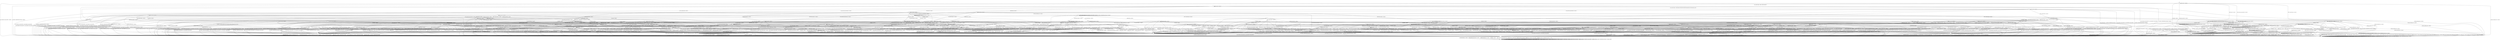 digraph h11 {
s0 [label="s0"];
s1 [label="s1"];
s2 [label="s2"];
s3 [label="s3"];
s4 [label="s4"];
s5 [label="s5"];
s6 [label="s6"];
s7 [label="s7"];
s8 [label="s8"];
s9 [label="s9"];
s10 [label="s10"];
s11 [label="s11"];
s12 [label="s12"];
s13 [label="s13"];
s14 [label="s14"];
s15 [label="s15"];
s16 [label="s16"];
s17 [label="s17"];
s18 [label="s18"];
s19 [label="s19"];
s20 [label="s20"];
s21 [label="s21"];
s22 [label="s22"];
s23 [label="s23"];
s24 [label="s24"];
s25 [label="s25"];
s26 [label="s26"];
s27 [label="s27"];
s28 [label="s28"];
s29 [label="s29"];
s30 [label="s30"];
s31 [label="s31"];
s32 [label="s32"];
s33 [label="s33"];
s34 [label="s34"];
s35 [label="s35"];
s36 [label="s36"];
s37 [label="s37"];
s38 [label="s38"];
s39 [label="s39"];
s40 [label="s40"];
s41 [label="s41"];
s42 [label="s42"];
s43 [label="s43"];
s44 [label="s44"];
s45 [label="s45"];
s46 [label="s46"];
s47 [label="s47"];
s48 [label="s48"];
s49 [label="s49"];
s50 [label="s50"];
s51 [label="s51"];
s52 [label="s52"];
s53 [label="s53"];
s54 [label="s54"];
s55 [label="s55"];
s56 [label="s56"];
s57 [label="s57"];
s58 [label="s58"];
s59 [label="s59"];
s60 [label="s60"];
s61 [label="s61"];
s62 [label="s62"];
s63 [label="s63"];
s64 [label="s64"];
s65 [label="s65"];
s66 [label="s66"];
s67 [label="s67"];
s68 [label="s68"];
s69 [label="s69"];
s70 [label="s70"];
s71 [label="s71"];
s72 [label="s72"];
s73 [label="s73"];
s74 [label="s74"];
s75 [label="s75"];
s76 [label="s76"];
s77 [label="s77"];
s78 [label="s78"];
s79 [label="s79"];
s80 [label="s80"];
s81 [label="s81"];
s82 [label="s82"];
s83 [label="s83"];
s84 [label="s84"];
s85 [label="s85"];
s86 [label="s86"];
s87 [label="s87"];
s88 [label="s88"];
s89 [label="s89"];
s90 [label="s90"];
s91 [label="s91"];
s0 -> s1 [label="RSA_CLIENT_HELLO / HELLO_VERIFY_REQUEST"];
s0 -> s2 [label="RSA_CLIENT_KEY_EXCHANGE / TIMEOUT"];
s0 -> s13 [label="CHANGE_CIPHER_SPEC / TIMEOUT"];
s0 -> s14 [label="FINISHED / TIMEOUT"];
s0 -> s0 [label="APPLICATION / TIMEOUT"];
s0 -> s6 [label="CERTIFICATE / TIMEOUT"];
s0 -> s61 [label="EMPTY_CERTIFICATE / TIMEOUT"];
s0 -> s14 [label="CERTIFICATE_VERIFY / TIMEOUT"];
s0 -> s7 [label="Alert(WARNING,CLOSE_NOTIFY) / TIMEOUT"];
s0 -> s7 [label="Alert(FATAL,UNEXPECTED_MESSAGE) / TIMEOUT"];
s1 -> s3 [label="RSA_CLIENT_HELLO / SERVER_HELLO,CERTIFICATE,CERTIFICATE_REQUEST,SERVER_HELLO_DONE"];
s1 -> s4 [label="RSA_CLIENT_KEY_EXCHANGE / TIMEOUT"];
s1 -> s13 [label="CHANGE_CIPHER_SPEC / TIMEOUT"];
s1 -> s15 [label="FINISHED / TIMEOUT"];
s1 -> s1 [label="APPLICATION / TIMEOUT"];
s1 -> s8 [label="CERTIFICATE / TIMEOUT"];
s1 -> s29 [label="EMPTY_CERTIFICATE / TIMEOUT"];
s1 -> s15 [label="CERTIFICATE_VERIFY / TIMEOUT"];
s1 -> s7 [label="Alert(WARNING,CLOSE_NOTIFY) / Alert(WARNING,CLOSE_NOTIFY)"];
s1 -> s7 [label="Alert(FATAL,UNEXPECTED_MESSAGE) / TIMEOUT"];
s2 -> s2 [label="RSA_CLIENT_HELLO / TIMEOUT"];
s2 -> s14 [label="RSA_CLIENT_KEY_EXCHANGE / TIMEOUT"];
s2 -> s9 [label="CHANGE_CIPHER_SPEC / TIMEOUT"];
s2 -> s16 [label="FINISHED / TIMEOUT"];
s2 -> s2 [label="APPLICATION / TIMEOUT"];
s2 -> s17 [label="CERTIFICATE / TIMEOUT"];
s2 -> s17 [label="EMPTY_CERTIFICATE / TIMEOUT"];
s2 -> s16 [label="CERTIFICATE_VERIFY / TIMEOUT"];
s2 -> s7 [label="Alert(WARNING,CLOSE_NOTIFY) / TIMEOUT"];
s2 -> s7 [label="Alert(FATAL,UNEXPECTED_MESSAGE) / TIMEOUT"];
s3 -> s7 [label="RSA_CLIENT_HELLO / Alert(FATAL,UNEXPECTED_MESSAGE)"];
s3 -> s18 [label="RSA_CLIENT_KEY_EXCHANGE / TIMEOUT"];
s3 -> s13 [label="CHANGE_CIPHER_SPEC / TIMEOUT"];
s3 -> s15 [label="FINISHED / TIMEOUT"];
s3 -> s3 [label="APPLICATION / TIMEOUT"];
s3 -> s30 [label="CERTIFICATE / TIMEOUT"];
s3 -> s10 [label="EMPTY_CERTIFICATE / TIMEOUT"];
s3 -> s15 [label="CERTIFICATE_VERIFY / TIMEOUT"];
s3 -> s7 [label="Alert(WARNING,CLOSE_NOTIFY) / Alert(WARNING,CLOSE_NOTIFY)"];
s3 -> s7 [label="Alert(FATAL,UNEXPECTED_MESSAGE) / TIMEOUT"];
s4 -> s48 [label="RSA_CLIENT_HELLO / TIMEOUT"];
s4 -> s15 [label="RSA_CLIENT_KEY_EXCHANGE / TIMEOUT"];
s4 -> s5 [label="CHANGE_CIPHER_SPEC / TIMEOUT"];
s4 -> s19 [label="FINISHED / TIMEOUT"];
s4 -> s4 [label="APPLICATION / TIMEOUT"];
s4 -> s31 [label="CERTIFICATE / TIMEOUT"];
s4 -> s31 [label="EMPTY_CERTIFICATE / TIMEOUT"];
s4 -> s64 [label="CERTIFICATE_VERIFY / TIMEOUT"];
s4 -> s7 [label="Alert(WARNING,CLOSE_NOTIFY) / Alert(WARNING,CLOSE_NOTIFY)"];
s4 -> s7 [label="Alert(FATAL,UNEXPECTED_MESSAGE) / TIMEOUT"];
s5 -> s7 [label="RSA_CLIENT_HELLO / Alert(FATAL,UNEXPECTED_MESSAGE)"];
s5 -> s7 [label="RSA_CLIENT_KEY_EXCHANGE / Alert(FATAL,UNEXPECTED_MESSAGE)"];
s5 -> s13 [label="CHANGE_CIPHER_SPEC / TIMEOUT"];
s5 -> s7 [label="FINISHED / Alert(FATAL,UNEXPECTED_MESSAGE)"];
s5 -> s5 [label="APPLICATION / TIMEOUT"];
s5 -> s7 [label="CERTIFICATE / Alert(FATAL,UNEXPECTED_MESSAGE)"];
s5 -> s7 [label="EMPTY_CERTIFICATE / Alert(FATAL,UNEXPECTED_MESSAGE)"];
s5 -> s7 [label="CERTIFICATE_VERIFY / Alert(FATAL,UNEXPECTED_MESSAGE)"];
s5 -> s5 [label="Alert(WARNING,CLOSE_NOTIFY) / TIMEOUT"];
s5 -> s5 [label="Alert(FATAL,UNEXPECTED_MESSAGE) / TIMEOUT"];
s6 -> s6 [label="RSA_CLIENT_HELLO / TIMEOUT"];
s6 -> s6 [label="RSA_CLIENT_KEY_EXCHANGE / TIMEOUT"];
s6 -> s13 [label="CHANGE_CIPHER_SPEC / TIMEOUT"];
s6 -> s20 [label="FINISHED / TIMEOUT"];
s6 -> s6 [label="APPLICATION / TIMEOUT"];
s6 -> s14 [label="CERTIFICATE / TIMEOUT"];
s6 -> s14 [label="EMPTY_CERTIFICATE / TIMEOUT"];
s6 -> s62 [label="CERTIFICATE_VERIFY / TIMEOUT"];
s6 -> s7 [label="Alert(WARNING,CLOSE_NOTIFY) / TIMEOUT"];
s6 -> s7 [label="Alert(FATAL,UNEXPECTED_MESSAGE) / TIMEOUT"];
s7 -> s11 [label="RSA_CLIENT_HELLO / TIMEOUT"];
s7 -> s11 [label="RSA_CLIENT_KEY_EXCHANGE / TIMEOUT"];
s7 -> s11 [label="CHANGE_CIPHER_SPEC / TIMEOUT"];
s7 -> s11 [label="FINISHED / TIMEOUT"];
s7 -> s11 [label="APPLICATION / TIMEOUT"];
s7 -> s11 [label="CERTIFICATE / TIMEOUT"];
s7 -> s11 [label="EMPTY_CERTIFICATE / TIMEOUT"];
s7 -> s11 [label="CERTIFICATE_VERIFY / TIMEOUT"];
s7 -> s11 [label="Alert(WARNING,CLOSE_NOTIFY) / TIMEOUT"];
s7 -> s11 [label="Alert(FATAL,UNEXPECTED_MESSAGE) / TIMEOUT"];
s8 -> s8 [label="RSA_CLIENT_HELLO / TIMEOUT"];
s8 -> s30 [label="RSA_CLIENT_KEY_EXCHANGE / TIMEOUT"];
s8 -> s13 [label="CHANGE_CIPHER_SPEC / TIMEOUT"];
s8 -> s21 [label="FINISHED / TIMEOUT"];
s8 -> s8 [label="APPLICATION / TIMEOUT"];
s8 -> s15 [label="CERTIFICATE / TIMEOUT"];
s8 -> s15 [label="EMPTY_CERTIFICATE / TIMEOUT"];
s8 -> s32 [label="CERTIFICATE_VERIFY / TIMEOUT"];
s8 -> s7 [label="Alert(WARNING,CLOSE_NOTIFY) / Alert(WARNING,CLOSE_NOTIFY)"];
s8 -> s7 [label="Alert(FATAL,UNEXPECTED_MESSAGE) / TIMEOUT"];
s9 -> s7 [label="RSA_CLIENT_HELLO / TIMEOUT"];
s9 -> s7 [label="RSA_CLIENT_KEY_EXCHANGE / TIMEOUT"];
s9 -> s13 [label="CHANGE_CIPHER_SPEC / TIMEOUT"];
s9 -> s7 [label="FINISHED / TIMEOUT"];
s9 -> s9 [label="APPLICATION / TIMEOUT"];
s9 -> s7 [label="CERTIFICATE / TIMEOUT"];
s9 -> s7 [label="EMPTY_CERTIFICATE / TIMEOUT"];
s9 -> s7 [label="CERTIFICATE_VERIFY / TIMEOUT"];
s9 -> s9 [label="Alert(WARNING,CLOSE_NOTIFY) / TIMEOUT"];
s9 -> s9 [label="Alert(FATAL,UNEXPECTED_MESSAGE) / TIMEOUT"];
s10 -> s49 [label="RSA_CLIENT_HELLO / TIMEOUT"];
s10 -> s22 [label="RSA_CLIENT_KEY_EXCHANGE / TIMEOUT"];
s10 -> s12 [label="CHANGE_CIPHER_SPEC / TIMEOUT"];
s10 -> s23 [label="FINISHED / TIMEOUT"];
s10 -> s10 [label="APPLICATION / TIMEOUT"];
s10 -> s15 [label="CERTIFICATE / TIMEOUT"];
s10 -> s15 [label="EMPTY_CERTIFICATE / TIMEOUT"];
s10 -> s33 [label="CERTIFICATE_VERIFY / TIMEOUT"];
s10 -> s7 [label="Alert(WARNING,CLOSE_NOTIFY) / Alert(WARNING,CLOSE_NOTIFY)"];
s10 -> s7 [label="Alert(FATAL,UNEXPECTED_MESSAGE) / TIMEOUT"];
s11 -> s11 [label="RSA_CLIENT_HELLO / SOCKET_CLOSED"];
s11 -> s11 [label="RSA_CLIENT_KEY_EXCHANGE / SOCKET_CLOSED"];
s11 -> s11 [label="CHANGE_CIPHER_SPEC / SOCKET_CLOSED"];
s11 -> s11 [label="FINISHED / SOCKET_CLOSED"];
s11 -> s11 [label="APPLICATION / SOCKET_CLOSED"];
s11 -> s11 [label="CERTIFICATE / SOCKET_CLOSED"];
s11 -> s11 [label="EMPTY_CERTIFICATE / SOCKET_CLOSED"];
s11 -> s11 [label="CERTIFICATE_VERIFY / SOCKET_CLOSED"];
s11 -> s11 [label="Alert(WARNING,CLOSE_NOTIFY) / SOCKET_CLOSED"];
s11 -> s11 [label="Alert(FATAL,UNEXPECTED_MESSAGE) / SOCKET_CLOSED"];
s12 -> s7 [label="RSA_CLIENT_HELLO / Alert(FATAL,BAD_CERTIFICATE)"];
s12 -> s7 [label="RSA_CLIENT_KEY_EXCHANGE / Alert(FATAL,BAD_CERTIFICATE)"];
s12 -> s13 [label="CHANGE_CIPHER_SPEC / TIMEOUT"];
s12 -> s7 [label="FINISHED / Alert(FATAL,BAD_CERTIFICATE)"];
s12 -> s12 [label="APPLICATION / TIMEOUT"];
s12 -> s7 [label="CERTIFICATE / Alert(FATAL,BAD_CERTIFICATE)"];
s12 -> s7 [label="EMPTY_CERTIFICATE / Alert(FATAL,BAD_CERTIFICATE)"];
s12 -> s7 [label="CERTIFICATE_VERIFY / Alert(FATAL,BAD_CERTIFICATE)"];
s12 -> s12 [label="Alert(WARNING,CLOSE_NOTIFY) / TIMEOUT"];
s12 -> s12 [label="Alert(FATAL,UNEXPECTED_MESSAGE) / TIMEOUT"];
s13 -> s13 [label="RSA_CLIENT_HELLO / TIMEOUT"];
s13 -> s13 [label="RSA_CLIENT_KEY_EXCHANGE / TIMEOUT"];
s13 -> s13 [label="CHANGE_CIPHER_SPEC / TIMEOUT"];
s13 -> s13 [label="FINISHED / TIMEOUT"];
s13 -> s13 [label="APPLICATION / TIMEOUT"];
s13 -> s13 [label="CERTIFICATE / TIMEOUT"];
s13 -> s13 [label="EMPTY_CERTIFICATE / TIMEOUT"];
s13 -> s13 [label="CERTIFICATE_VERIFY / TIMEOUT"];
s13 -> s13 [label="Alert(WARNING,CLOSE_NOTIFY) / TIMEOUT"];
s13 -> s13 [label="Alert(FATAL,UNEXPECTED_MESSAGE) / TIMEOUT"];
s14 -> s14 [label="RSA_CLIENT_HELLO / TIMEOUT"];
s14 -> s14 [label="RSA_CLIENT_KEY_EXCHANGE / TIMEOUT"];
s14 -> s13 [label="CHANGE_CIPHER_SPEC / TIMEOUT"];
s14 -> s14 [label="FINISHED / TIMEOUT"];
s14 -> s14 [label="APPLICATION / TIMEOUT"];
s14 -> s14 [label="CERTIFICATE / TIMEOUT"];
s14 -> s14 [label="EMPTY_CERTIFICATE / TIMEOUT"];
s14 -> s14 [label="CERTIFICATE_VERIFY / TIMEOUT"];
s14 -> s7 [label="Alert(WARNING,CLOSE_NOTIFY) / TIMEOUT"];
s14 -> s7 [label="Alert(FATAL,UNEXPECTED_MESSAGE) / TIMEOUT"];
s15 -> s15 [label="RSA_CLIENT_HELLO / TIMEOUT"];
s15 -> s15 [label="RSA_CLIENT_KEY_EXCHANGE / TIMEOUT"];
s15 -> s13 [label="CHANGE_CIPHER_SPEC / TIMEOUT"];
s15 -> s15 [label="FINISHED / TIMEOUT"];
s15 -> s15 [label="APPLICATION / TIMEOUT"];
s15 -> s15 [label="CERTIFICATE / TIMEOUT"];
s15 -> s15 [label="EMPTY_CERTIFICATE / TIMEOUT"];
s15 -> s15 [label="CERTIFICATE_VERIFY / TIMEOUT"];
s15 -> s7 [label="Alert(WARNING,CLOSE_NOTIFY) / Alert(WARNING,CLOSE_NOTIFY)"];
s15 -> s7 [label="Alert(FATAL,UNEXPECTED_MESSAGE) / TIMEOUT"];
s16 -> s16 [label="RSA_CLIENT_HELLO / TIMEOUT"];
s16 -> s14 [label="RSA_CLIENT_KEY_EXCHANGE / TIMEOUT"];
s16 -> s9 [label="CHANGE_CIPHER_SPEC / TIMEOUT"];
s16 -> s14 [label="FINISHED / TIMEOUT"];
s16 -> s16 [label="APPLICATION / TIMEOUT"];
s16 -> s62 [label="CERTIFICATE / TIMEOUT"];
s16 -> s62 [label="EMPTY_CERTIFICATE / TIMEOUT"];
s16 -> s16 [label="CERTIFICATE_VERIFY / TIMEOUT"];
s16 -> s7 [label="Alert(WARNING,CLOSE_NOTIFY) / TIMEOUT"];
s16 -> s7 [label="Alert(FATAL,UNEXPECTED_MESSAGE) / TIMEOUT"];
s17 -> s17 [label="RSA_CLIENT_HELLO / TIMEOUT"];
s17 -> s14 [label="RSA_CLIENT_KEY_EXCHANGE / TIMEOUT"];
s17 -> s9 [label="CHANGE_CIPHER_SPEC / TIMEOUT"];
s17 -> s62 [label="FINISHED / TIMEOUT"];
s17 -> s17 [label="APPLICATION / TIMEOUT"];
s17 -> s14 [label="CERTIFICATE / TIMEOUT"];
s17 -> s14 [label="EMPTY_CERTIFICATE / TIMEOUT"];
s17 -> s62 [label="CERTIFICATE_VERIFY / TIMEOUT"];
s17 -> s7 [label="Alert(WARNING,CLOSE_NOTIFY) / TIMEOUT"];
s17 -> s7 [label="Alert(FATAL,UNEXPECTED_MESSAGE) / TIMEOUT"];
s18 -> s48 [label="RSA_CLIENT_HELLO / TIMEOUT"];
s18 -> s15 [label="RSA_CLIENT_KEY_EXCHANGE / TIMEOUT"];
s18 -> s24 [label="CHANGE_CIPHER_SPEC / TIMEOUT"];
s18 -> s19 [label="FINISHED / TIMEOUT"];
s18 -> s18 [label="APPLICATION / TIMEOUT"];
s18 -> s80 [label="CERTIFICATE / TIMEOUT"];
s18 -> s22 [label="EMPTY_CERTIFICATE / TIMEOUT"];
s18 -> s25 [label="CERTIFICATE_VERIFY / TIMEOUT"];
s18 -> s7 [label="Alert(WARNING,CLOSE_NOTIFY) / Alert(WARNING,CLOSE_NOTIFY)"];
s18 -> s7 [label="Alert(FATAL,UNEXPECTED_MESSAGE) / TIMEOUT"];
s19 -> s50 [label="RSA_CLIENT_HELLO / TIMEOUT"];
s19 -> s15 [label="RSA_CLIENT_KEY_EXCHANGE / TIMEOUT"];
s19 -> s5 [label="CHANGE_CIPHER_SPEC / TIMEOUT"];
s19 -> s15 [label="FINISHED / TIMEOUT"];
s19 -> s19 [label="APPLICATION / TIMEOUT"];
s19 -> s38 [label="CERTIFICATE / TIMEOUT"];
s19 -> s38 [label="EMPTY_CERTIFICATE / TIMEOUT"];
s19 -> s81 [label="CERTIFICATE_VERIFY / TIMEOUT"];
s19 -> s7 [label="Alert(WARNING,CLOSE_NOTIFY) / Alert(WARNING,CLOSE_NOTIFY)"];
s19 -> s7 [label="Alert(FATAL,UNEXPECTED_MESSAGE) / TIMEOUT"];
s20 -> s20 [label="RSA_CLIENT_HELLO / TIMEOUT"];
s20 -> s20 [label="RSA_CLIENT_KEY_EXCHANGE / TIMEOUT"];
s20 -> s13 [label="CHANGE_CIPHER_SPEC / TIMEOUT"];
s20 -> s14 [label="FINISHED / TIMEOUT"];
s20 -> s20 [label="APPLICATION / TIMEOUT"];
s20 -> s14 [label="CERTIFICATE / TIMEOUT"];
s20 -> s14 [label="EMPTY_CERTIFICATE / TIMEOUT"];
s20 -> s62 [label="CERTIFICATE_VERIFY / TIMEOUT"];
s20 -> s7 [label="Alert(WARNING,CLOSE_NOTIFY) / TIMEOUT"];
s20 -> s7 [label="Alert(FATAL,UNEXPECTED_MESSAGE) / TIMEOUT"];
s21 -> s21 [label="RSA_CLIENT_HELLO / TIMEOUT"];
s21 -> s82 [label="RSA_CLIENT_KEY_EXCHANGE / TIMEOUT"];
s21 -> s13 [label="CHANGE_CIPHER_SPEC / TIMEOUT"];
s21 -> s15 [label="FINISHED / TIMEOUT"];
s21 -> s21 [label="APPLICATION / TIMEOUT"];
s21 -> s15 [label="CERTIFICATE / TIMEOUT"];
s21 -> s15 [label="EMPTY_CERTIFICATE / TIMEOUT"];
s21 -> s65 [label="CERTIFICATE_VERIFY / TIMEOUT"];
s21 -> s7 [label="Alert(WARNING,CLOSE_NOTIFY) / Alert(WARNING,CLOSE_NOTIFY)"];
s21 -> s7 [label="Alert(FATAL,UNEXPECTED_MESSAGE) / TIMEOUT"];
s22 -> s51 [label="RSA_CLIENT_HELLO / TIMEOUT"];
s22 -> s15 [label="RSA_CLIENT_KEY_EXCHANGE / TIMEOUT"];
s22 -> s12 [label="CHANGE_CIPHER_SPEC / TIMEOUT"];
s22 -> s39 [label="FINISHED / TIMEOUT"];
s22 -> s22 [label="APPLICATION / TIMEOUT"];
s22 -> s15 [label="CERTIFICATE / TIMEOUT"];
s22 -> s15 [label="EMPTY_CERTIFICATE / TIMEOUT"];
s22 -> s66 [label="CERTIFICATE_VERIFY / TIMEOUT"];
s22 -> s7 [label="Alert(WARNING,CLOSE_NOTIFY) / Alert(WARNING,CLOSE_NOTIFY)"];
s22 -> s7 [label="Alert(FATAL,UNEXPECTED_MESSAGE) / TIMEOUT"];
s23 -> s52 [label="RSA_CLIENT_HELLO / TIMEOUT"];
s23 -> s39 [label="RSA_CLIENT_KEY_EXCHANGE / TIMEOUT"];
s23 -> s12 [label="CHANGE_CIPHER_SPEC / TIMEOUT"];
s23 -> s15 [label="FINISHED / TIMEOUT"];
s23 -> s23 [label="APPLICATION / TIMEOUT"];
s23 -> s15 [label="CERTIFICATE / TIMEOUT"];
s23 -> s15 [label="EMPTY_CERTIFICATE / TIMEOUT"];
s23 -> s67 [label="CERTIFICATE_VERIFY / TIMEOUT"];
s23 -> s7 [label="Alert(WARNING,CLOSE_NOTIFY) / Alert(WARNING,CLOSE_NOTIFY)"];
s23 -> s7 [label="Alert(FATAL,UNEXPECTED_MESSAGE) / TIMEOUT"];
s24 -> s40 [label="RSA_CLIENT_HELLO / TIMEOUT"];
s24 -> s15 [label="RSA_CLIENT_KEY_EXCHANGE / TIMEOUT"];
s24 -> s13 [label="CHANGE_CIPHER_SPEC / TIMEOUT"];
s24 -> s26 [label="FINISHED / CHANGE_CIPHER_SPEC,FINISHED,CHANGE_CIPHER_SPEC,FINISHED"];
s24 -> s24 [label="APPLICATION / TIMEOUT"];
s24 -> s27 [label="CERTIFICATE / TIMEOUT"];
s24 -> s41 [label="EMPTY_CERTIFICATE / TIMEOUT"];
s24 -> s42 [label="CERTIFICATE_VERIFY / TIMEOUT"];
s24 -> s24 [label="Alert(WARNING,CLOSE_NOTIFY) / TIMEOUT"];
s24 -> s24 [label="Alert(FATAL,UNEXPECTED_MESSAGE) / TIMEOUT"];
s25 -> s25 [label="RSA_CLIENT_HELLO / TIMEOUT"];
s25 -> s15 [label="RSA_CLIENT_KEY_EXCHANGE / TIMEOUT"];
s25 -> s28 [label="CHANGE_CIPHER_SPEC / TIMEOUT"];
s25 -> s68 [label="FINISHED / TIMEOUT"];
s25 -> s25 [label="APPLICATION / TIMEOUT"];
s25 -> s34 [label="CERTIFICATE / TIMEOUT"];
s25 -> s34 [label="EMPTY_CERTIFICATE / TIMEOUT"];
s25 -> s15 [label="CERTIFICATE_VERIFY / TIMEOUT"];
s25 -> s7 [label="Alert(WARNING,CLOSE_NOTIFY) / Alert(WARNING,CLOSE_NOTIFY)"];
s25 -> s7 [label="Alert(FATAL,UNEXPECTED_MESSAGE) / TIMEOUT"];
s26 -> s26 [label="RSA_CLIENT_HELLO / TIMEOUT"];
s26 -> s26 [label="RSA_CLIENT_KEY_EXCHANGE / TIMEOUT"];
s26 -> s13 [label="CHANGE_CIPHER_SPEC / TIMEOUT"];
s26 -> s26 [label="FINISHED / TIMEOUT"];
s26 -> s7 [label="APPLICATION / APPLICATION"];
s26 -> s26 [label="CERTIFICATE / TIMEOUT"];
s26 -> s26 [label="EMPTY_CERTIFICATE / TIMEOUT"];
s26 -> s26 [label="CERTIFICATE_VERIFY / TIMEOUT"];
s26 -> s7 [label="Alert(WARNING,CLOSE_NOTIFY) / TIMEOUT"];
s26 -> s7 [label="Alert(FATAL,UNEXPECTED_MESSAGE) / TIMEOUT"];
s27 -> s43 [label="RSA_CLIENT_HELLO / TIMEOUT"];
s27 -> s15 [label="RSA_CLIENT_KEY_EXCHANGE / TIMEOUT"];
s27 -> s5 [label="CHANGE_CIPHER_SPEC / TIMEOUT"];
s27 -> s35 [label="FINISHED / TIMEOUT"];
s27 -> s15 [label="APPLICATION / TIMEOUT"];
s27 -> s15 [label="CERTIFICATE / TIMEOUT"];
s27 -> s15 [label="EMPTY_CERTIFICATE / TIMEOUT"];
s27 -> s27 [label="CERTIFICATE_VERIFY / TIMEOUT"];
s27 -> s7 [label="Alert(WARNING,CLOSE_NOTIFY) / Alert(WARNING,CLOSE_NOTIFY)"];
s27 -> s7 [label="Alert(FATAL,UNEXPECTED_MESSAGE) / TIMEOUT"];
s28 -> s7 [label="RSA_CLIENT_HELLO / Alert(FATAL,HANDSHAKE_FAILURE)"];
s28 -> s7 [label="RSA_CLIENT_KEY_EXCHANGE / Alert(FATAL,HANDSHAKE_FAILURE)"];
s28 -> s13 [label="CHANGE_CIPHER_SPEC / TIMEOUT"];
s28 -> s7 [label="FINISHED / Alert(FATAL,HANDSHAKE_FAILURE)"];
s28 -> s28 [label="APPLICATION / TIMEOUT"];
s28 -> s7 [label="CERTIFICATE / Alert(FATAL,HANDSHAKE_FAILURE)"];
s28 -> s7 [label="EMPTY_CERTIFICATE / Alert(FATAL,HANDSHAKE_FAILURE)"];
s28 -> s7 [label="CERTIFICATE_VERIFY / Alert(FATAL,HANDSHAKE_FAILURE)"];
s28 -> s28 [label="Alert(WARNING,CLOSE_NOTIFY) / TIMEOUT"];
s28 -> s28 [label="Alert(FATAL,UNEXPECTED_MESSAGE) / TIMEOUT"];
s29 -> s53 [label="RSA_CLIENT_HELLO / TIMEOUT"];
s29 -> s31 [label="RSA_CLIENT_KEY_EXCHANGE / TIMEOUT"];
s29 -> s5 [label="CHANGE_CIPHER_SPEC / TIMEOUT"];
s29 -> s36 [label="FINISHED / TIMEOUT"];
s29 -> s29 [label="APPLICATION / TIMEOUT"];
s29 -> s15 [label="CERTIFICATE / TIMEOUT"];
s29 -> s15 [label="EMPTY_CERTIFICATE / TIMEOUT"];
s29 -> s32 [label="CERTIFICATE_VERIFY / TIMEOUT"];
s29 -> s7 [label="Alert(WARNING,CLOSE_NOTIFY) / Alert(WARNING,CLOSE_NOTIFY)"];
s29 -> s7 [label="Alert(FATAL,UNEXPECTED_MESSAGE) / TIMEOUT"];
s30 -> s8 [label="RSA_CLIENT_HELLO / TIMEOUT"];
s30 -> s83 [label="RSA_CLIENT_KEY_EXCHANGE / TIMEOUT"];
s30 -> s13 [label="CHANGE_CIPHER_SPEC / TIMEOUT"];
s30 -> s21 [label="FINISHED / TIMEOUT"];
s30 -> s30 [label="APPLICATION / TIMEOUT"];
s30 -> s15 [label="CERTIFICATE / TIMEOUT"];
s30 -> s15 [label="EMPTY_CERTIFICATE / TIMEOUT"];
s30 -> s69 [label="CERTIFICATE_VERIFY / TIMEOUT"];
s30 -> s7 [label="Alert(WARNING,CLOSE_NOTIFY) / Alert(WARNING,CLOSE_NOTIFY)"];
s30 -> s7 [label="Alert(FATAL,UNEXPECTED_MESSAGE) / TIMEOUT"];
s31 -> s54 [label="RSA_CLIENT_HELLO / TIMEOUT"];
s31 -> s15 [label="RSA_CLIENT_KEY_EXCHANGE / TIMEOUT"];
s31 -> s5 [label="CHANGE_CIPHER_SPEC / TIMEOUT"];
s31 -> s38 [label="FINISHED / TIMEOUT"];
s31 -> s31 [label="APPLICATION / TIMEOUT"];
s31 -> s15 [label="CERTIFICATE / TIMEOUT"];
s31 -> s15 [label="EMPTY_CERTIFICATE / TIMEOUT"];
s31 -> s69 [label="CERTIFICATE_VERIFY / TIMEOUT"];
s31 -> s7 [label="Alert(WARNING,CLOSE_NOTIFY) / Alert(WARNING,CLOSE_NOTIFY)"];
s31 -> s7 [label="Alert(FATAL,UNEXPECTED_MESSAGE) / TIMEOUT"];
s32 -> s55 [label="RSA_CLIENT_HELLO / TIMEOUT"];
s32 -> s69 [label="RSA_CLIENT_KEY_EXCHANGE / TIMEOUT"];
s32 -> s5 [label="CHANGE_CIPHER_SPEC / TIMEOUT"];
s32 -> s65 [label="FINISHED / TIMEOUT"];
s32 -> s32 [label="APPLICATION / TIMEOUT"];
s32 -> s15 [label="CERTIFICATE / TIMEOUT"];
s32 -> s15 [label="EMPTY_CERTIFICATE / TIMEOUT"];
s32 -> s15 [label="CERTIFICATE_VERIFY / TIMEOUT"];
s32 -> s7 [label="Alert(WARNING,CLOSE_NOTIFY) / Alert(WARNING,CLOSE_NOTIFY)"];
s32 -> s7 [label="Alert(FATAL,UNEXPECTED_MESSAGE) / TIMEOUT"];
s33 -> s56 [label="RSA_CLIENT_HELLO / TIMEOUT"];
s33 -> s66 [label="RSA_CLIENT_KEY_EXCHANGE / TIMEOUT"];
s33 -> s12 [label="CHANGE_CIPHER_SPEC / TIMEOUT"];
s33 -> s67 [label="FINISHED / TIMEOUT"];
s33 -> s33 [label="APPLICATION / TIMEOUT"];
s33 -> s15 [label="CERTIFICATE / TIMEOUT"];
s33 -> s15 [label="EMPTY_CERTIFICATE / TIMEOUT"];
s33 -> s15 [label="CERTIFICATE_VERIFY / TIMEOUT"];
s33 -> s7 [label="Alert(WARNING,CLOSE_NOTIFY) / Alert(WARNING,CLOSE_NOTIFY)"];
s33 -> s7 [label="Alert(FATAL,UNEXPECTED_MESSAGE) / TIMEOUT"];
s34 -> s34 [label="RSA_CLIENT_HELLO / TIMEOUT"];
s34 -> s15 [label="RSA_CLIENT_KEY_EXCHANGE / TIMEOUT"];
s34 -> s28 [label="CHANGE_CIPHER_SPEC / TIMEOUT"];
s34 -> s70 [label="FINISHED / TIMEOUT"];
s34 -> s34 [label="APPLICATION / TIMEOUT"];
s34 -> s15 [label="CERTIFICATE / TIMEOUT"];
s34 -> s15 [label="EMPTY_CERTIFICATE / TIMEOUT"];
s34 -> s15 [label="CERTIFICATE_VERIFY / TIMEOUT"];
s34 -> s7 [label="Alert(WARNING,CLOSE_NOTIFY) / Alert(WARNING,CLOSE_NOTIFY)"];
s34 -> s7 [label="Alert(FATAL,UNEXPECTED_MESSAGE) / TIMEOUT"];
s35 -> s35 [label="RSA_CLIENT_HELLO / TIMEOUT"];
s35 -> s15 [label="RSA_CLIENT_KEY_EXCHANGE / TIMEOUT"];
s35 -> s37 [label="CHANGE_CIPHER_SPEC / TIMEOUT"];
s35 -> s15 [label="FINISHED / TIMEOUT"];
s35 -> s15 [label="APPLICATION / TIMEOUT"];
s35 -> s15 [label="CERTIFICATE / TIMEOUT"];
s35 -> s15 [label="EMPTY_CERTIFICATE / TIMEOUT"];
s35 -> s84 [label="CERTIFICATE_VERIFY / TIMEOUT"];
s35 -> s7 [label="Alert(WARNING,CLOSE_NOTIFY) / Alert(WARNING,CLOSE_NOTIFY)"];
s35 -> s7 [label="Alert(FATAL,UNEXPECTED_MESSAGE) / TIMEOUT"];
s36 -> s57 [label="RSA_CLIENT_HELLO / TIMEOUT"];
s36 -> s38 [label="RSA_CLIENT_KEY_EXCHANGE / TIMEOUT"];
s36 -> s5 [label="CHANGE_CIPHER_SPEC / TIMEOUT"];
s36 -> s15 [label="FINISHED / TIMEOUT"];
s36 -> s36 [label="APPLICATION / TIMEOUT"];
s36 -> s15 [label="CERTIFICATE / TIMEOUT"];
s36 -> s15 [label="EMPTY_CERTIFICATE / TIMEOUT"];
s36 -> s65 [label="CERTIFICATE_VERIFY / TIMEOUT"];
s36 -> s7 [label="Alert(WARNING,CLOSE_NOTIFY) / Alert(WARNING,CLOSE_NOTIFY)"];
s36 -> s7 [label="Alert(FATAL,UNEXPECTED_MESSAGE) / TIMEOUT"];
s37 -> s13 [label="RSA_CLIENT_HELLO / CHANGE_CIPHER_SPEC,FINISHED,CHANGE_CIPHER_SPEC,FINISHED"];
s37 -> s13 [label="RSA_CLIENT_KEY_EXCHANGE / CHANGE_CIPHER_SPEC,UNKNOWN_MESSAGE,CHANGE_CIPHER_SPEC,UNKNOWN_MESSAGE"];
s37 -> s13 [label="CHANGE_CIPHER_SPEC / TIMEOUT"];
s37 -> s13 [label="FINISHED / CHANGE_CIPHER_SPEC,FINISHED,CHANGE_CIPHER_SPEC,FINISHED"];
s37 -> s37 [label="APPLICATION / TIMEOUT"];
s37 -> s13 [label="CERTIFICATE / CHANGE_CIPHER_SPEC,FINISHED,CHANGE_CIPHER_SPEC,FINISHED"];
s37 -> s13 [label="EMPTY_CERTIFICATE / CHANGE_CIPHER_SPEC,FINISHED,CHANGE_CIPHER_SPEC,FINISHED"];
s37 -> s13 [label="CERTIFICATE_VERIFY / CHANGE_CIPHER_SPEC,FINISHED,CHANGE_CIPHER_SPEC,FINISHED"];
s37 -> s37 [label="Alert(WARNING,CLOSE_NOTIFY) / TIMEOUT"];
s37 -> s37 [label="Alert(FATAL,UNEXPECTED_MESSAGE) / TIMEOUT"];
s38 -> s58 [label="RSA_CLIENT_HELLO / TIMEOUT"];
s38 -> s15 [label="RSA_CLIENT_KEY_EXCHANGE / TIMEOUT"];
s38 -> s5 [label="CHANGE_CIPHER_SPEC / TIMEOUT"];
s38 -> s15 [label="FINISHED / TIMEOUT"];
s38 -> s38 [label="APPLICATION / TIMEOUT"];
s38 -> s15 [label="CERTIFICATE / TIMEOUT"];
s38 -> s15 [label="EMPTY_CERTIFICATE / TIMEOUT"];
s38 -> s85 [label="CERTIFICATE_VERIFY / TIMEOUT"];
s38 -> s7 [label="Alert(WARNING,CLOSE_NOTIFY) / Alert(WARNING,CLOSE_NOTIFY)"];
s38 -> s7 [label="Alert(FATAL,UNEXPECTED_MESSAGE) / TIMEOUT"];
s39 -> s59 [label="RSA_CLIENT_HELLO / TIMEOUT"];
s39 -> s15 [label="RSA_CLIENT_KEY_EXCHANGE / TIMEOUT"];
s39 -> s12 [label="CHANGE_CIPHER_SPEC / TIMEOUT"];
s39 -> s15 [label="FINISHED / TIMEOUT"];
s39 -> s39 [label="APPLICATION / TIMEOUT"];
s39 -> s15 [label="CERTIFICATE / TIMEOUT"];
s39 -> s15 [label="EMPTY_CERTIFICATE / TIMEOUT"];
s39 -> s86 [label="CERTIFICATE_VERIFY / TIMEOUT"];
s39 -> s7 [label="Alert(WARNING,CLOSE_NOTIFY) / Alert(WARNING,CLOSE_NOTIFY)"];
s39 -> s7 [label="Alert(FATAL,UNEXPECTED_MESSAGE) / TIMEOUT"];
s40 -> s15 [label="RSA_CLIENT_HELLO / TIMEOUT"];
s40 -> s15 [label="RSA_CLIENT_KEY_EXCHANGE / TIMEOUT"];
s40 -> s5 [label="CHANGE_CIPHER_SPEC / TIMEOUT"];
s40 -> s44 [label="FINISHED / TIMEOUT"];
s40 -> s15 [label="APPLICATION / TIMEOUT"];
s40 -> s43 [label="CERTIFICATE / TIMEOUT"];
s40 -> s43 [label="EMPTY_CERTIFICATE / TIMEOUT"];
s40 -> s40 [label="CERTIFICATE_VERIFY / TIMEOUT"];
s40 -> s7 [label="Alert(WARNING,CLOSE_NOTIFY) / Alert(WARNING,CLOSE_NOTIFY)"];
s40 -> s7 [label="Alert(FATAL,UNEXPECTED_MESSAGE) / TIMEOUT"];
s41 -> s60 [label="RSA_CLIENT_HELLO / TIMEOUT"];
s41 -> s15 [label="RSA_CLIENT_KEY_EXCHANGE / TIMEOUT"];
s41 -> s12 [label="CHANGE_CIPHER_SPEC / TIMEOUT"];
s41 -> s45 [label="FINISHED / TIMEOUT"];
s41 -> s15 [label="APPLICATION / TIMEOUT"];
s41 -> s15 [label="CERTIFICATE / TIMEOUT"];
s41 -> s15 [label="EMPTY_CERTIFICATE / TIMEOUT"];
s41 -> s87 [label="CERTIFICATE_VERIFY / TIMEOUT"];
s41 -> s7 [label="Alert(WARNING,CLOSE_NOTIFY) / Alert(WARNING,CLOSE_NOTIFY)"];
s41 -> s7 [label="Alert(FATAL,UNEXPECTED_MESSAGE) / TIMEOUT"];
s42 -> s42 [label="RSA_CLIENT_HELLO / TIMEOUT"];
s42 -> s15 [label="RSA_CLIENT_KEY_EXCHANGE / TIMEOUT"];
s42 -> s28 [label="CHANGE_CIPHER_SPEC / TIMEOUT"];
s42 -> s42 [label="FINISHED / TIMEOUT"];
s42 -> s15 [label="APPLICATION / TIMEOUT"];
s42 -> s46 [label="CERTIFICATE / TIMEOUT"];
s42 -> s46 [label="EMPTY_CERTIFICATE / TIMEOUT"];
s42 -> s15 [label="CERTIFICATE_VERIFY / TIMEOUT"];
s42 -> s7 [label="Alert(WARNING,CLOSE_NOTIFY) / Alert(WARNING,CLOSE_NOTIFY)"];
s42 -> s7 [label="Alert(FATAL,UNEXPECTED_MESSAGE) / TIMEOUT"];
s43 -> s15 [label="RSA_CLIENT_HELLO / TIMEOUT"];
s43 -> s15 [label="RSA_CLIENT_KEY_EXCHANGE / TIMEOUT"];
s43 -> s5 [label="CHANGE_CIPHER_SPEC / TIMEOUT"];
s43 -> s58 [label="FINISHED / TIMEOUT"];
s43 -> s15 [label="APPLICATION / TIMEOUT"];
s43 -> s15 [label="CERTIFICATE / TIMEOUT"];
s43 -> s15 [label="EMPTY_CERTIFICATE / TIMEOUT"];
s43 -> s47 [label="CERTIFICATE_VERIFY / TIMEOUT"];
s43 -> s7 [label="Alert(WARNING,CLOSE_NOTIFY) / Alert(WARNING,CLOSE_NOTIFY)"];
s43 -> s7 [label="Alert(FATAL,UNEXPECTED_MESSAGE) / TIMEOUT"];
s44 -> s15 [label="RSA_CLIENT_HELLO / TIMEOUT"];
s44 -> s15 [label="RSA_CLIENT_KEY_EXCHANGE / TIMEOUT"];
s44 -> s5 [label="CHANGE_CIPHER_SPEC / TIMEOUT"];
s44 -> s15 [label="FINISHED / TIMEOUT"];
s44 -> s15 [label="APPLICATION / TIMEOUT"];
s44 -> s58 [label="CERTIFICATE / TIMEOUT"];
s44 -> s58 [label="EMPTY_CERTIFICATE / TIMEOUT"];
s44 -> s44 [label="CERTIFICATE_VERIFY / TIMEOUT"];
s44 -> s7 [label="Alert(WARNING,CLOSE_NOTIFY) / Alert(WARNING,CLOSE_NOTIFY)"];
s44 -> s7 [label="Alert(FATAL,UNEXPECTED_MESSAGE) / TIMEOUT"];
s45 -> s45 [label="RSA_CLIENT_HELLO / TIMEOUT"];
s45 -> s15 [label="RSA_CLIENT_KEY_EXCHANGE / TIMEOUT"];
s45 -> s12 [label="CHANGE_CIPHER_SPEC / TIMEOUT"];
s45 -> s15 [label="FINISHED / TIMEOUT"];
s45 -> s15 [label="APPLICATION / TIMEOUT"];
s45 -> s15 [label="CERTIFICATE / TIMEOUT"];
s45 -> s15 [label="EMPTY_CERTIFICATE / TIMEOUT"];
s45 -> s86 [label="CERTIFICATE_VERIFY / TIMEOUT"];
s45 -> s7 [label="Alert(WARNING,CLOSE_NOTIFY) / Alert(WARNING,CLOSE_NOTIFY)"];
s45 -> s7 [label="Alert(FATAL,UNEXPECTED_MESSAGE) / TIMEOUT"];
s46 -> s46 [label="RSA_CLIENT_HELLO / TIMEOUT"];
s46 -> s15 [label="RSA_CLIENT_KEY_EXCHANGE / TIMEOUT"];
s46 -> s28 [label="CHANGE_CIPHER_SPEC / TIMEOUT"];
s46 -> s70 [label="FINISHED / TIMEOUT"];
s46 -> s15 [label="APPLICATION / TIMEOUT"];
s46 -> s15 [label="CERTIFICATE / TIMEOUT"];
s46 -> s15 [label="EMPTY_CERTIFICATE / TIMEOUT"];
s46 -> s15 [label="CERTIFICATE_VERIFY / TIMEOUT"];
s46 -> s7 [label="Alert(WARNING,CLOSE_NOTIFY) / Alert(WARNING,CLOSE_NOTIFY)"];
s46 -> s7 [label="Alert(FATAL,UNEXPECTED_MESSAGE) / TIMEOUT"];
s47 -> s15 [label="RSA_CLIENT_HELLO / TIMEOUT"];
s47 -> s15 [label="RSA_CLIENT_KEY_EXCHANGE / TIMEOUT"];
s47 -> s5 [label="CHANGE_CIPHER_SPEC / TIMEOUT"];
s47 -> s88 [label="FINISHED / TIMEOUT"];
s47 -> s15 [label="APPLICATION / TIMEOUT"];
s47 -> s15 [label="CERTIFICATE / TIMEOUT"];
s47 -> s15 [label="EMPTY_CERTIFICATE / TIMEOUT"];
s47 -> s15 [label="CERTIFICATE_VERIFY / TIMEOUT"];
s47 -> s7 [label="Alert(WARNING,CLOSE_NOTIFY) / Alert(WARNING,CLOSE_NOTIFY)"];
s47 -> s7 [label="Alert(FATAL,UNEXPECTED_MESSAGE) / TIMEOUT"];
s48 -> s15 [label="RSA_CLIENT_HELLO / TIMEOUT"];
s48 -> s15 [label="RSA_CLIENT_KEY_EXCHANGE / TIMEOUT"];
s48 -> s5 [label="CHANGE_CIPHER_SPEC / TIMEOUT"];
s48 -> s50 [label="FINISHED / TIMEOUT"];
s48 -> s48 [label="APPLICATION / TIMEOUT"];
s48 -> s54 [label="CERTIFICATE / TIMEOUT"];
s48 -> s54 [label="EMPTY_CERTIFICATE / TIMEOUT"];
s48 -> s71 [label="CERTIFICATE_VERIFY / TIMEOUT"];
s48 -> s7 [label="Alert(WARNING,CLOSE_NOTIFY) / Alert(WARNING,CLOSE_NOTIFY)"];
s48 -> s7 [label="Alert(FATAL,UNEXPECTED_MESSAGE) / TIMEOUT"];
s49 -> s15 [label="RSA_CLIENT_HELLO / TIMEOUT"];
s49 -> s51 [label="RSA_CLIENT_KEY_EXCHANGE / TIMEOUT"];
s49 -> s12 [label="CHANGE_CIPHER_SPEC / TIMEOUT"];
s49 -> s52 [label="FINISHED / TIMEOUT"];
s49 -> s49 [label="APPLICATION / TIMEOUT"];
s49 -> s15 [label="CERTIFICATE / TIMEOUT"];
s49 -> s15 [label="EMPTY_CERTIFICATE / TIMEOUT"];
s49 -> s56 [label="CERTIFICATE_VERIFY / TIMEOUT"];
s49 -> s7 [label="Alert(WARNING,CLOSE_NOTIFY) / Alert(WARNING,CLOSE_NOTIFY)"];
s49 -> s7 [label="Alert(FATAL,UNEXPECTED_MESSAGE) / TIMEOUT"];
s50 -> s15 [label="RSA_CLIENT_HELLO / TIMEOUT"];
s50 -> s15 [label="RSA_CLIENT_KEY_EXCHANGE / TIMEOUT"];
s50 -> s5 [label="CHANGE_CIPHER_SPEC / TIMEOUT"];
s50 -> s15 [label="FINISHED / TIMEOUT"];
s50 -> s50 [label="APPLICATION / TIMEOUT"];
s50 -> s58 [label="CERTIFICATE / TIMEOUT"];
s50 -> s58 [label="EMPTY_CERTIFICATE / TIMEOUT"];
s50 -> s89 [label="CERTIFICATE_VERIFY / TIMEOUT"];
s50 -> s7 [label="Alert(WARNING,CLOSE_NOTIFY) / Alert(WARNING,CLOSE_NOTIFY)"];
s50 -> s7 [label="Alert(FATAL,UNEXPECTED_MESSAGE) / TIMEOUT"];
s51 -> s15 [label="RSA_CLIENT_HELLO / TIMEOUT"];
s51 -> s15 [label="RSA_CLIENT_KEY_EXCHANGE / TIMEOUT"];
s51 -> s12 [label="CHANGE_CIPHER_SPEC / TIMEOUT"];
s51 -> s59 [label="FINISHED / TIMEOUT"];
s51 -> s51 [label="APPLICATION / TIMEOUT"];
s51 -> s15 [label="CERTIFICATE / TIMEOUT"];
s51 -> s15 [label="EMPTY_CERTIFICATE / TIMEOUT"];
s51 -> s72 [label="CERTIFICATE_VERIFY / TIMEOUT"];
s51 -> s7 [label="Alert(WARNING,CLOSE_NOTIFY) / Alert(WARNING,CLOSE_NOTIFY)"];
s51 -> s7 [label="Alert(FATAL,UNEXPECTED_MESSAGE) / TIMEOUT"];
s52 -> s15 [label="RSA_CLIENT_HELLO / TIMEOUT"];
s52 -> s59 [label="RSA_CLIENT_KEY_EXCHANGE / TIMEOUT"];
s52 -> s12 [label="CHANGE_CIPHER_SPEC / TIMEOUT"];
s52 -> s15 [label="FINISHED / TIMEOUT"];
s52 -> s52 [label="APPLICATION / TIMEOUT"];
s52 -> s15 [label="CERTIFICATE / TIMEOUT"];
s52 -> s15 [label="EMPTY_CERTIFICATE / TIMEOUT"];
s52 -> s73 [label="CERTIFICATE_VERIFY / TIMEOUT"];
s52 -> s7 [label="Alert(WARNING,CLOSE_NOTIFY) / Alert(WARNING,CLOSE_NOTIFY)"];
s52 -> s7 [label="Alert(FATAL,UNEXPECTED_MESSAGE) / TIMEOUT"];
s53 -> s15 [label="RSA_CLIENT_HELLO / TIMEOUT"];
s53 -> s54 [label="RSA_CLIENT_KEY_EXCHANGE / TIMEOUT"];
s53 -> s5 [label="CHANGE_CIPHER_SPEC / TIMEOUT"];
s53 -> s57 [label="FINISHED / TIMEOUT"];
s53 -> s53 [label="APPLICATION / TIMEOUT"];
s53 -> s15 [label="CERTIFICATE / TIMEOUT"];
s53 -> s15 [label="EMPTY_CERTIFICATE / TIMEOUT"];
s53 -> s55 [label="CERTIFICATE_VERIFY / TIMEOUT"];
s53 -> s7 [label="Alert(WARNING,CLOSE_NOTIFY) / Alert(WARNING,CLOSE_NOTIFY)"];
s53 -> s7 [label="Alert(FATAL,UNEXPECTED_MESSAGE) / TIMEOUT"];
s54 -> s15 [label="RSA_CLIENT_HELLO / TIMEOUT"];
s54 -> s15 [label="RSA_CLIENT_KEY_EXCHANGE / TIMEOUT"];
s54 -> s5 [label="CHANGE_CIPHER_SPEC / TIMEOUT"];
s54 -> s58 [label="FINISHED / TIMEOUT"];
s54 -> s54 [label="APPLICATION / TIMEOUT"];
s54 -> s15 [label="CERTIFICATE / TIMEOUT"];
s54 -> s15 [label="EMPTY_CERTIFICATE / TIMEOUT"];
s54 -> s74 [label="CERTIFICATE_VERIFY / TIMEOUT"];
s54 -> s7 [label="Alert(WARNING,CLOSE_NOTIFY) / Alert(WARNING,CLOSE_NOTIFY)"];
s54 -> s7 [label="Alert(FATAL,UNEXPECTED_MESSAGE) / TIMEOUT"];
s55 -> s15 [label="RSA_CLIENT_HELLO / TIMEOUT"];
s55 -> s74 [label="RSA_CLIENT_KEY_EXCHANGE / TIMEOUT"];
s55 -> s5 [label="CHANGE_CIPHER_SPEC / TIMEOUT"];
s55 -> s75 [label="FINISHED / TIMEOUT"];
s55 -> s55 [label="APPLICATION / TIMEOUT"];
s55 -> s15 [label="CERTIFICATE / TIMEOUT"];
s55 -> s15 [label="EMPTY_CERTIFICATE / TIMEOUT"];
s55 -> s15 [label="CERTIFICATE_VERIFY / TIMEOUT"];
s55 -> s7 [label="Alert(WARNING,CLOSE_NOTIFY) / Alert(WARNING,CLOSE_NOTIFY)"];
s55 -> s7 [label="Alert(FATAL,UNEXPECTED_MESSAGE) / TIMEOUT"];
s56 -> s15 [label="RSA_CLIENT_HELLO / TIMEOUT"];
s56 -> s72 [label="RSA_CLIENT_KEY_EXCHANGE / TIMEOUT"];
s56 -> s12 [label="CHANGE_CIPHER_SPEC / TIMEOUT"];
s56 -> s73 [label="FINISHED / TIMEOUT"];
s56 -> s56 [label="APPLICATION / TIMEOUT"];
s56 -> s15 [label="CERTIFICATE / TIMEOUT"];
s56 -> s15 [label="EMPTY_CERTIFICATE / TIMEOUT"];
s56 -> s15 [label="CERTIFICATE_VERIFY / TIMEOUT"];
s56 -> s7 [label="Alert(WARNING,CLOSE_NOTIFY) / Alert(WARNING,CLOSE_NOTIFY)"];
s56 -> s7 [label="Alert(FATAL,UNEXPECTED_MESSAGE) / TIMEOUT"];
s57 -> s15 [label="RSA_CLIENT_HELLO / TIMEOUT"];
s57 -> s58 [label="RSA_CLIENT_KEY_EXCHANGE / TIMEOUT"];
s57 -> s5 [label="CHANGE_CIPHER_SPEC / TIMEOUT"];
s57 -> s15 [label="FINISHED / TIMEOUT"];
s57 -> s57 [label="APPLICATION / TIMEOUT"];
s57 -> s15 [label="CERTIFICATE / TIMEOUT"];
s57 -> s15 [label="EMPTY_CERTIFICATE / TIMEOUT"];
s57 -> s75 [label="CERTIFICATE_VERIFY / TIMEOUT"];
s57 -> s7 [label="Alert(WARNING,CLOSE_NOTIFY) / Alert(WARNING,CLOSE_NOTIFY)"];
s57 -> s7 [label="Alert(FATAL,UNEXPECTED_MESSAGE) / TIMEOUT"];
s58 -> s15 [label="RSA_CLIENT_HELLO / TIMEOUT"];
s58 -> s15 [label="RSA_CLIENT_KEY_EXCHANGE / TIMEOUT"];
s58 -> s5 [label="CHANGE_CIPHER_SPEC / TIMEOUT"];
s58 -> s15 [label="FINISHED / TIMEOUT"];
s58 -> s58 [label="APPLICATION / TIMEOUT"];
s58 -> s15 [label="CERTIFICATE / TIMEOUT"];
s58 -> s15 [label="EMPTY_CERTIFICATE / TIMEOUT"];
s58 -> s88 [label="CERTIFICATE_VERIFY / TIMEOUT"];
s58 -> s7 [label="Alert(WARNING,CLOSE_NOTIFY) / Alert(WARNING,CLOSE_NOTIFY)"];
s58 -> s7 [label="Alert(FATAL,UNEXPECTED_MESSAGE) / TIMEOUT"];
s59 -> s15 [label="RSA_CLIENT_HELLO / TIMEOUT"];
s59 -> s15 [label="RSA_CLIENT_KEY_EXCHANGE / TIMEOUT"];
s59 -> s12 [label="CHANGE_CIPHER_SPEC / TIMEOUT"];
s59 -> s15 [label="FINISHED / TIMEOUT"];
s59 -> s59 [label="APPLICATION / TIMEOUT"];
s59 -> s15 [label="CERTIFICATE / TIMEOUT"];
s59 -> s15 [label="EMPTY_CERTIFICATE / TIMEOUT"];
s59 -> s90 [label="CERTIFICATE_VERIFY / TIMEOUT"];
s59 -> s7 [label="Alert(WARNING,CLOSE_NOTIFY) / Alert(WARNING,CLOSE_NOTIFY)"];
s59 -> s7 [label="Alert(FATAL,UNEXPECTED_MESSAGE) / TIMEOUT"];
s60 -> s15 [label="RSA_CLIENT_HELLO / TIMEOUT"];
s60 -> s15 [label="RSA_CLIENT_KEY_EXCHANGE / TIMEOUT"];
s60 -> s12 [label="CHANGE_CIPHER_SPEC / TIMEOUT"];
s60 -> s45 [label="FINISHED / TIMEOUT"];
s60 -> s15 [label="APPLICATION / TIMEOUT"];
s60 -> s15 [label="CERTIFICATE / TIMEOUT"];
s60 -> s15 [label="EMPTY_CERTIFICATE / TIMEOUT"];
s60 -> s72 [label="CERTIFICATE_VERIFY / TIMEOUT"];
s60 -> s7 [label="Alert(WARNING,CLOSE_NOTIFY) / Alert(WARNING,CLOSE_NOTIFY)"];
s60 -> s7 [label="Alert(FATAL,UNEXPECTED_MESSAGE) / TIMEOUT"];
s61 -> s61 [label="RSA_CLIENT_HELLO / TIMEOUT"];
s61 -> s17 [label="RSA_CLIENT_KEY_EXCHANGE / TIMEOUT"];
s61 -> s9 [label="CHANGE_CIPHER_SPEC / TIMEOUT"];
s61 -> s63 [label="FINISHED / TIMEOUT"];
s61 -> s61 [label="APPLICATION / TIMEOUT"];
s61 -> s14 [label="CERTIFICATE / TIMEOUT"];
s61 -> s14 [label="EMPTY_CERTIFICATE / TIMEOUT"];
s61 -> s62 [label="CERTIFICATE_VERIFY / TIMEOUT"];
s61 -> s7 [label="Alert(WARNING,CLOSE_NOTIFY) / TIMEOUT"];
s61 -> s7 [label="Alert(FATAL,UNEXPECTED_MESSAGE) / TIMEOUT"];
s62 -> s17 [label="RSA_CLIENT_HELLO / TIMEOUT"];
s62 -> s62 [label="RSA_CLIENT_KEY_EXCHANGE / TIMEOUT"];
s62 -> s9 [label="CHANGE_CIPHER_SPEC / TIMEOUT"];
s62 -> s62 [label="FINISHED / TIMEOUT"];
s62 -> s62 [label="APPLICATION / TIMEOUT"];
s62 -> s14 [label="CERTIFICATE / TIMEOUT"];
s62 -> s14 [label="EMPTY_CERTIFICATE / TIMEOUT"];
s62 -> s14 [label="CERTIFICATE_VERIFY / TIMEOUT"];
s62 -> s7 [label="Alert(WARNING,CLOSE_NOTIFY) / TIMEOUT"];
s62 -> s7 [label="Alert(FATAL,UNEXPECTED_MESSAGE) / TIMEOUT"];
s63 -> s63 [label="RSA_CLIENT_HELLO / TIMEOUT"];
s63 -> s62 [label="RSA_CLIENT_KEY_EXCHANGE / TIMEOUT"];
s63 -> s9 [label="CHANGE_CIPHER_SPEC / TIMEOUT"];
s63 -> s14 [label="FINISHED / TIMEOUT"];
s63 -> s63 [label="APPLICATION / TIMEOUT"];
s63 -> s14 [label="CERTIFICATE / TIMEOUT"];
s63 -> s14 [label="EMPTY_CERTIFICATE / TIMEOUT"];
s63 -> s62 [label="CERTIFICATE_VERIFY / TIMEOUT"];
s63 -> s7 [label="Alert(WARNING,CLOSE_NOTIFY) / TIMEOUT"];
s63 -> s7 [label="Alert(FATAL,UNEXPECTED_MESSAGE) / TIMEOUT"];
s64 -> s71 [label="RSA_CLIENT_HELLO / TIMEOUT"];
s64 -> s15 [label="RSA_CLIENT_KEY_EXCHANGE / TIMEOUT"];
s64 -> s5 [label="CHANGE_CIPHER_SPEC / TIMEOUT"];
s64 -> s81 [label="FINISHED / TIMEOUT"];
s64 -> s64 [label="APPLICATION / TIMEOUT"];
s64 -> s69 [label="CERTIFICATE / TIMEOUT"];
s64 -> s69 [label="EMPTY_CERTIFICATE / TIMEOUT"];
s64 -> s15 [label="CERTIFICATE_VERIFY / TIMEOUT"];
s64 -> s7 [label="Alert(WARNING,CLOSE_NOTIFY) / Alert(WARNING,CLOSE_NOTIFY)"];
s64 -> s7 [label="Alert(FATAL,UNEXPECTED_MESSAGE) / TIMEOUT"];
s65 -> s75 [label="RSA_CLIENT_HELLO / TIMEOUT"];
s65 -> s85 [label="RSA_CLIENT_KEY_EXCHANGE / TIMEOUT"];
s65 -> s5 [label="CHANGE_CIPHER_SPEC / TIMEOUT"];
s65 -> s15 [label="FINISHED / TIMEOUT"];
s65 -> s65 [label="APPLICATION / TIMEOUT"];
s65 -> s15 [label="CERTIFICATE / TIMEOUT"];
s65 -> s15 [label="EMPTY_CERTIFICATE / TIMEOUT"];
s65 -> s15 [label="CERTIFICATE_VERIFY / TIMEOUT"];
s65 -> s7 [label="Alert(WARNING,CLOSE_NOTIFY) / Alert(WARNING,CLOSE_NOTIFY)"];
s65 -> s7 [label="Alert(FATAL,UNEXPECTED_MESSAGE) / TIMEOUT"];
s66 -> s72 [label="RSA_CLIENT_HELLO / TIMEOUT"];
s66 -> s15 [label="RSA_CLIENT_KEY_EXCHANGE / TIMEOUT"];
s66 -> s12 [label="CHANGE_CIPHER_SPEC / TIMEOUT"];
s66 -> s86 [label="FINISHED / TIMEOUT"];
s66 -> s66 [label="APPLICATION / TIMEOUT"];
s66 -> s15 [label="CERTIFICATE / TIMEOUT"];
s66 -> s15 [label="EMPTY_CERTIFICATE / TIMEOUT"];
s66 -> s15 [label="CERTIFICATE_VERIFY / TIMEOUT"];
s66 -> s7 [label="Alert(WARNING,CLOSE_NOTIFY) / Alert(WARNING,CLOSE_NOTIFY)"];
s66 -> s7 [label="Alert(FATAL,UNEXPECTED_MESSAGE) / TIMEOUT"];
s67 -> s73 [label="RSA_CLIENT_HELLO / TIMEOUT"];
s67 -> s86 [label="RSA_CLIENT_KEY_EXCHANGE / TIMEOUT"];
s67 -> s12 [label="CHANGE_CIPHER_SPEC / TIMEOUT"];
s67 -> s15 [label="FINISHED / TIMEOUT"];
s67 -> s67 [label="APPLICATION / TIMEOUT"];
s67 -> s15 [label="CERTIFICATE / TIMEOUT"];
s67 -> s15 [label="EMPTY_CERTIFICATE / TIMEOUT"];
s67 -> s15 [label="CERTIFICATE_VERIFY / TIMEOUT"];
s67 -> s7 [label="Alert(WARNING,CLOSE_NOTIFY) / Alert(WARNING,CLOSE_NOTIFY)"];
s67 -> s7 [label="Alert(FATAL,UNEXPECTED_MESSAGE) / TIMEOUT"];
s68 -> s76 [label="RSA_CLIENT_HELLO / TIMEOUT"];
s68 -> s15 [label="RSA_CLIENT_KEY_EXCHANGE / TIMEOUT"];
s68 -> s28 [label="CHANGE_CIPHER_SPEC / TIMEOUT"];
s68 -> s15 [label="FINISHED / TIMEOUT"];
s68 -> s68 [label="APPLICATION / TIMEOUT"];
s68 -> s70 [label="CERTIFICATE / TIMEOUT"];
s68 -> s70 [label="EMPTY_CERTIFICATE / TIMEOUT"];
s68 -> s15 [label="CERTIFICATE_VERIFY / TIMEOUT"];
s68 -> s7 [label="Alert(WARNING,CLOSE_NOTIFY) / Alert(WARNING,CLOSE_NOTIFY)"];
s68 -> s7 [label="Alert(FATAL,UNEXPECTED_MESSAGE) / TIMEOUT"];
s69 -> s55 [label="RSA_CLIENT_HELLO / TIMEOUT"];
s69 -> s77 [label="RSA_CLIENT_KEY_EXCHANGE / TIMEOUT"];
s69 -> s5 [label="CHANGE_CIPHER_SPEC / TIMEOUT"];
s69 -> s65 [label="FINISHED / TIMEOUT"];
s69 -> s69 [label="APPLICATION / TIMEOUT"];
s69 -> s15 [label="CERTIFICATE / TIMEOUT"];
s69 -> s15 [label="EMPTY_CERTIFICATE / TIMEOUT"];
s69 -> s15 [label="CERTIFICATE_VERIFY / TIMEOUT"];
s69 -> s7 [label="Alert(WARNING,CLOSE_NOTIFY) / Alert(WARNING,CLOSE_NOTIFY)"];
s69 -> s7 [label="Alert(FATAL,UNEXPECTED_MESSAGE) / TIMEOUT"];
s70 -> s78 [label="RSA_CLIENT_HELLO / TIMEOUT"];
s70 -> s15 [label="RSA_CLIENT_KEY_EXCHANGE / TIMEOUT"];
s70 -> s28 [label="CHANGE_CIPHER_SPEC / TIMEOUT"];
s70 -> s15 [label="FINISHED / TIMEOUT"];
s70 -> s70 [label="APPLICATION / TIMEOUT"];
s70 -> s15 [label="CERTIFICATE / TIMEOUT"];
s70 -> s15 [label="EMPTY_CERTIFICATE / TIMEOUT"];
s70 -> s15 [label="CERTIFICATE_VERIFY / TIMEOUT"];
s70 -> s7 [label="Alert(WARNING,CLOSE_NOTIFY) / Alert(WARNING,CLOSE_NOTIFY)"];
s70 -> s7 [label="Alert(FATAL,UNEXPECTED_MESSAGE) / TIMEOUT"];
s71 -> s15 [label="RSA_CLIENT_HELLO / TIMEOUT"];
s71 -> s15 [label="RSA_CLIENT_KEY_EXCHANGE / TIMEOUT"];
s71 -> s5 [label="CHANGE_CIPHER_SPEC / TIMEOUT"];
s71 -> s89 [label="FINISHED / TIMEOUT"];
s71 -> s71 [label="APPLICATION / TIMEOUT"];
s71 -> s74 [label="CERTIFICATE / TIMEOUT"];
s71 -> s74 [label="EMPTY_CERTIFICATE / TIMEOUT"];
s71 -> s15 [label="CERTIFICATE_VERIFY / TIMEOUT"];
s71 -> s7 [label="Alert(WARNING,CLOSE_NOTIFY) / Alert(WARNING,CLOSE_NOTIFY)"];
s71 -> s7 [label="Alert(FATAL,UNEXPECTED_MESSAGE) / TIMEOUT"];
s72 -> s15 [label="RSA_CLIENT_HELLO / TIMEOUT"];
s72 -> s15 [label="RSA_CLIENT_KEY_EXCHANGE / TIMEOUT"];
s72 -> s12 [label="CHANGE_CIPHER_SPEC / TIMEOUT"];
s72 -> s90 [label="FINISHED / TIMEOUT"];
s72 -> s72 [label="APPLICATION / TIMEOUT"];
s72 -> s15 [label="CERTIFICATE / TIMEOUT"];
s72 -> s15 [label="EMPTY_CERTIFICATE / TIMEOUT"];
s72 -> s15 [label="CERTIFICATE_VERIFY / TIMEOUT"];
s72 -> s7 [label="Alert(WARNING,CLOSE_NOTIFY) / Alert(WARNING,CLOSE_NOTIFY)"];
s72 -> s7 [label="Alert(FATAL,UNEXPECTED_MESSAGE) / TIMEOUT"];
s73 -> s15 [label="RSA_CLIENT_HELLO / TIMEOUT"];
s73 -> s90 [label="RSA_CLIENT_KEY_EXCHANGE / TIMEOUT"];
s73 -> s12 [label="CHANGE_CIPHER_SPEC / TIMEOUT"];
s73 -> s15 [label="FINISHED / TIMEOUT"];
s73 -> s73 [label="APPLICATION / TIMEOUT"];
s73 -> s15 [label="CERTIFICATE / TIMEOUT"];
s73 -> s15 [label="EMPTY_CERTIFICATE / TIMEOUT"];
s73 -> s15 [label="CERTIFICATE_VERIFY / TIMEOUT"];
s73 -> s7 [label="Alert(WARNING,CLOSE_NOTIFY) / Alert(WARNING,CLOSE_NOTIFY)"];
s73 -> s7 [label="Alert(FATAL,UNEXPECTED_MESSAGE) / TIMEOUT"];
s74 -> s15 [label="RSA_CLIENT_HELLO / TIMEOUT"];
s74 -> s15 [label="RSA_CLIENT_KEY_EXCHANGE / TIMEOUT"];
s74 -> s5 [label="CHANGE_CIPHER_SPEC / TIMEOUT"];
s74 -> s88 [label="FINISHED / TIMEOUT"];
s74 -> s74 [label="APPLICATION / TIMEOUT"];
s74 -> s15 [label="CERTIFICATE / TIMEOUT"];
s74 -> s15 [label="EMPTY_CERTIFICATE / TIMEOUT"];
s74 -> s15 [label="CERTIFICATE_VERIFY / TIMEOUT"];
s74 -> s7 [label="Alert(WARNING,CLOSE_NOTIFY) / Alert(WARNING,CLOSE_NOTIFY)"];
s74 -> s7 [label="Alert(FATAL,UNEXPECTED_MESSAGE) / TIMEOUT"];
s75 -> s15 [label="RSA_CLIENT_HELLO / TIMEOUT"];
s75 -> s88 [label="RSA_CLIENT_KEY_EXCHANGE / TIMEOUT"];
s75 -> s5 [label="CHANGE_CIPHER_SPEC / TIMEOUT"];
s75 -> s15 [label="FINISHED / TIMEOUT"];
s75 -> s75 [label="APPLICATION / TIMEOUT"];
s75 -> s15 [label="CERTIFICATE / TIMEOUT"];
s75 -> s15 [label="EMPTY_CERTIFICATE / TIMEOUT"];
s75 -> s15 [label="CERTIFICATE_VERIFY / TIMEOUT"];
s75 -> s7 [label="Alert(WARNING,CLOSE_NOTIFY) / Alert(WARNING,CLOSE_NOTIFY)"];
s75 -> s7 [label="Alert(FATAL,UNEXPECTED_MESSAGE) / TIMEOUT"];
s76 -> s15 [label="RSA_CLIENT_HELLO / TIMEOUT"];
s76 -> s15 [label="RSA_CLIENT_KEY_EXCHANGE / TIMEOUT"];
s76 -> s28 [label="CHANGE_CIPHER_SPEC / TIMEOUT"];
s76 -> s15 [label="FINISHED / TIMEOUT"];
s76 -> s76 [label="APPLICATION / TIMEOUT"];
s76 -> s78 [label="CERTIFICATE / TIMEOUT"];
s76 -> s78 [label="EMPTY_CERTIFICATE / TIMEOUT"];
s76 -> s15 [label="CERTIFICATE_VERIFY / TIMEOUT"];
s76 -> s7 [label="Alert(WARNING,CLOSE_NOTIFY) / Alert(WARNING,CLOSE_NOTIFY)"];
s76 -> s7 [label="Alert(FATAL,UNEXPECTED_MESSAGE) / TIMEOUT"];
s77 -> s74 [label="RSA_CLIENT_HELLO / TIMEOUT"];
s77 -> s15 [label="RSA_CLIENT_KEY_EXCHANGE / TIMEOUT"];
s77 -> s79 [label="CHANGE_CIPHER_SPEC / TIMEOUT"];
s77 -> s85 [label="FINISHED / TIMEOUT"];
s77 -> s77 [label="APPLICATION / TIMEOUT"];
s77 -> s15 [label="CERTIFICATE / TIMEOUT"];
s77 -> s15 [label="EMPTY_CERTIFICATE / TIMEOUT"];
s77 -> s15 [label="CERTIFICATE_VERIFY / TIMEOUT"];
s77 -> s7 [label="Alert(WARNING,CLOSE_NOTIFY) / Alert(WARNING,CLOSE_NOTIFY)"];
s77 -> s7 [label="Alert(FATAL,UNEXPECTED_MESSAGE) / TIMEOUT"];
s78 -> s15 [label="RSA_CLIENT_HELLO / TIMEOUT"];
s78 -> s15 [label="RSA_CLIENT_KEY_EXCHANGE / TIMEOUT"];
s78 -> s28 [label="CHANGE_CIPHER_SPEC / TIMEOUT"];
s78 -> s15 [label="FINISHED / TIMEOUT"];
s78 -> s78 [label="APPLICATION / TIMEOUT"];
s78 -> s15 [label="CERTIFICATE / TIMEOUT"];
s78 -> s15 [label="EMPTY_CERTIFICATE / TIMEOUT"];
s78 -> s15 [label="CERTIFICATE_VERIFY / TIMEOUT"];
s78 -> s7 [label="Alert(WARNING,CLOSE_NOTIFY) / Alert(WARNING,CLOSE_NOTIFY)"];
s78 -> s7 [label="Alert(FATAL,UNEXPECTED_MESSAGE) / TIMEOUT"];
s79 -> s15 [label="RSA_CLIENT_HELLO / TIMEOUT"];
s79 -> s15 [label="RSA_CLIENT_KEY_EXCHANGE / TIMEOUT"];
s79 -> s13 [label="CHANGE_CIPHER_SPEC / TIMEOUT"];
s79 -> s26 [label="FINISHED / CHANGE_CIPHER_SPEC,FINISHED,CHANGE_CIPHER_SPEC,FINISHED"];
s79 -> s79 [label="APPLICATION / TIMEOUT"];
s79 -> s15 [label="CERTIFICATE / TIMEOUT"];
s79 -> s15 [label="EMPTY_CERTIFICATE / TIMEOUT"];
s79 -> s15 [label="CERTIFICATE_VERIFY / TIMEOUT"];
s79 -> s79 [label="Alert(WARNING,CLOSE_NOTIFY) / TIMEOUT"];
s79 -> s79 [label="Alert(FATAL,UNEXPECTED_MESSAGE) / TIMEOUT"];
s80 -> s54 [label="RSA_CLIENT_HELLO / TIMEOUT"];
s80 -> s15 [label="RSA_CLIENT_KEY_EXCHANGE / TIMEOUT"];
s80 -> s79 [label="CHANGE_CIPHER_SPEC / TIMEOUT"];
s80 -> s38 [label="FINISHED / TIMEOUT"];
s80 -> s80 [label="APPLICATION / TIMEOUT"];
s80 -> s15 [label="CERTIFICATE / TIMEOUT"];
s80 -> s15 [label="EMPTY_CERTIFICATE / TIMEOUT"];
s80 -> s77 [label="CERTIFICATE_VERIFY / TIMEOUT"];
s80 -> s7 [label="Alert(WARNING,CLOSE_NOTIFY) / Alert(WARNING,CLOSE_NOTIFY)"];
s80 -> s7 [label="Alert(FATAL,UNEXPECTED_MESSAGE) / TIMEOUT"];
s81 -> s89 [label="RSA_CLIENT_HELLO / TIMEOUT"];
s81 -> s15 [label="RSA_CLIENT_KEY_EXCHANGE / TIMEOUT"];
s81 -> s5 [label="CHANGE_CIPHER_SPEC / TIMEOUT"];
s81 -> s15 [label="FINISHED / TIMEOUT"];
s81 -> s81 [label="APPLICATION / TIMEOUT"];
s81 -> s85 [label="CERTIFICATE / TIMEOUT"];
s81 -> s85 [label="EMPTY_CERTIFICATE / TIMEOUT"];
s81 -> s15 [label="CERTIFICATE_VERIFY / TIMEOUT"];
s81 -> s7 [label="Alert(WARNING,CLOSE_NOTIFY) / Alert(WARNING,CLOSE_NOTIFY)"];
s81 -> s7 [label="Alert(FATAL,UNEXPECTED_MESSAGE) / TIMEOUT"];
s82 -> s82 [label="RSA_CLIENT_HELLO / TIMEOUT"];
s82 -> s15 [label="RSA_CLIENT_KEY_EXCHANGE / TIMEOUT"];
s82 -> s13 [label="CHANGE_CIPHER_SPEC / TIMEOUT"];
s82 -> s15 [label="FINISHED / TIMEOUT"];
s82 -> s82 [label="APPLICATION / TIMEOUT"];
s82 -> s15 [label="CERTIFICATE / TIMEOUT"];
s82 -> s15 [label="EMPTY_CERTIFICATE / TIMEOUT"];
s82 -> s85 [label="CERTIFICATE_VERIFY / TIMEOUT"];
s82 -> s7 [label="Alert(WARNING,CLOSE_NOTIFY) / Alert(WARNING,CLOSE_NOTIFY)"];
s82 -> s7 [label="Alert(FATAL,UNEXPECTED_MESSAGE) / TIMEOUT"];
s83 -> s30 [label="RSA_CLIENT_HELLO / TIMEOUT"];
s83 -> s15 [label="RSA_CLIENT_KEY_EXCHANGE / TIMEOUT"];
s83 -> s13 [label="CHANGE_CIPHER_SPEC / TIMEOUT"];
s83 -> s82 [label="FINISHED / TIMEOUT"];
s83 -> s83 [label="APPLICATION / TIMEOUT"];
s83 -> s15 [label="CERTIFICATE / TIMEOUT"];
s83 -> s15 [label="EMPTY_CERTIFICATE / TIMEOUT"];
s83 -> s77 [label="CERTIFICATE_VERIFY / TIMEOUT"];
s83 -> s7 [label="Alert(WARNING,CLOSE_NOTIFY) / Alert(WARNING,CLOSE_NOTIFY)"];
s83 -> s7 [label="Alert(FATAL,UNEXPECTED_MESSAGE) / TIMEOUT"];
s84 -> s91 [label="RSA_CLIENT_HELLO / TIMEOUT"];
s84 -> s15 [label="RSA_CLIENT_KEY_EXCHANGE / TIMEOUT"];
s84 -> s37 [label="CHANGE_CIPHER_SPEC / TIMEOUT"];
s84 -> s15 [label="FINISHED / TIMEOUT"];
s84 -> s15 [label="APPLICATION / TIMEOUT"];
s84 -> s15 [label="CERTIFICATE / TIMEOUT"];
s84 -> s15 [label="EMPTY_CERTIFICATE / TIMEOUT"];
s84 -> s15 [label="CERTIFICATE_VERIFY / TIMEOUT"];
s84 -> s7 [label="Alert(WARNING,CLOSE_NOTIFY) / Alert(WARNING,CLOSE_NOTIFY)"];
s84 -> s7 [label="Alert(FATAL,UNEXPECTED_MESSAGE) / TIMEOUT"];
s85 -> s88 [label="RSA_CLIENT_HELLO / TIMEOUT"];
s85 -> s15 [label="RSA_CLIENT_KEY_EXCHANGE / TIMEOUT"];
s85 -> s5 [label="CHANGE_CIPHER_SPEC / TIMEOUT"];
s85 -> s15 [label="FINISHED / TIMEOUT"];
s85 -> s85 [label="APPLICATION / TIMEOUT"];
s85 -> s15 [label="CERTIFICATE / TIMEOUT"];
s85 -> s15 [label="EMPTY_CERTIFICATE / TIMEOUT"];
s85 -> s15 [label="CERTIFICATE_VERIFY / TIMEOUT"];
s85 -> s7 [label="Alert(WARNING,CLOSE_NOTIFY) / Alert(WARNING,CLOSE_NOTIFY)"];
s85 -> s7 [label="Alert(FATAL,UNEXPECTED_MESSAGE) / TIMEOUT"];
s86 -> s90 [label="RSA_CLIENT_HELLO / TIMEOUT"];
s86 -> s15 [label="RSA_CLIENT_KEY_EXCHANGE / TIMEOUT"];
s86 -> s12 [label="CHANGE_CIPHER_SPEC / TIMEOUT"];
s86 -> s15 [label="FINISHED / TIMEOUT"];
s86 -> s86 [label="APPLICATION / TIMEOUT"];
s86 -> s15 [label="CERTIFICATE / TIMEOUT"];
s86 -> s15 [label="EMPTY_CERTIFICATE / TIMEOUT"];
s86 -> s15 [label="CERTIFICATE_VERIFY / TIMEOUT"];
s86 -> s7 [label="Alert(WARNING,CLOSE_NOTIFY) / Alert(WARNING,CLOSE_NOTIFY)"];
s86 -> s7 [label="Alert(FATAL,UNEXPECTED_MESSAGE) / TIMEOUT"];
s87 -> s72 [label="RSA_CLIENT_HELLO / TIMEOUT"];
s87 -> s15 [label="RSA_CLIENT_KEY_EXCHANGE / TIMEOUT"];
s87 -> s12 [label="CHANGE_CIPHER_SPEC / TIMEOUT"];
s87 -> s86 [label="FINISHED / TIMEOUT"];
s87 -> s15 [label="APPLICATION / TIMEOUT"];
s87 -> s15 [label="CERTIFICATE / TIMEOUT"];
s87 -> s15 [label="EMPTY_CERTIFICATE / TIMEOUT"];
s87 -> s15 [label="CERTIFICATE_VERIFY / TIMEOUT"];
s87 -> s7 [label="Alert(WARNING,CLOSE_NOTIFY) / Alert(WARNING,CLOSE_NOTIFY)"];
s87 -> s7 [label="Alert(FATAL,UNEXPECTED_MESSAGE) / TIMEOUT"];
s88 -> s15 [label="RSA_CLIENT_HELLO / TIMEOUT"];
s88 -> s15 [label="RSA_CLIENT_KEY_EXCHANGE / TIMEOUT"];
s88 -> s5 [label="CHANGE_CIPHER_SPEC / TIMEOUT"];
s88 -> s15 [label="FINISHED / TIMEOUT"];
s88 -> s88 [label="APPLICATION / TIMEOUT"];
s88 -> s15 [label="CERTIFICATE / TIMEOUT"];
s88 -> s15 [label="EMPTY_CERTIFICATE / TIMEOUT"];
s88 -> s15 [label="CERTIFICATE_VERIFY / TIMEOUT"];
s88 -> s7 [label="Alert(WARNING,CLOSE_NOTIFY) / Alert(WARNING,CLOSE_NOTIFY)"];
s88 -> s7 [label="Alert(FATAL,UNEXPECTED_MESSAGE) / TIMEOUT"];
s89 -> s15 [label="RSA_CLIENT_HELLO / TIMEOUT"];
s89 -> s15 [label="RSA_CLIENT_KEY_EXCHANGE / TIMEOUT"];
s89 -> s5 [label="CHANGE_CIPHER_SPEC / TIMEOUT"];
s89 -> s15 [label="FINISHED / TIMEOUT"];
s89 -> s89 [label="APPLICATION / TIMEOUT"];
s89 -> s88 [label="CERTIFICATE / TIMEOUT"];
s89 -> s88 [label="EMPTY_CERTIFICATE / TIMEOUT"];
s89 -> s15 [label="CERTIFICATE_VERIFY / TIMEOUT"];
s89 -> s7 [label="Alert(WARNING,CLOSE_NOTIFY) / Alert(WARNING,CLOSE_NOTIFY)"];
s89 -> s7 [label="Alert(FATAL,UNEXPECTED_MESSAGE) / TIMEOUT"];
s90 -> s15 [label="RSA_CLIENT_HELLO / TIMEOUT"];
s90 -> s15 [label="RSA_CLIENT_KEY_EXCHANGE / TIMEOUT"];
s90 -> s12 [label="CHANGE_CIPHER_SPEC / TIMEOUT"];
s90 -> s15 [label="FINISHED / TIMEOUT"];
s90 -> s90 [label="APPLICATION / TIMEOUT"];
s90 -> s15 [label="CERTIFICATE / TIMEOUT"];
s90 -> s15 [label="EMPTY_CERTIFICATE / TIMEOUT"];
s90 -> s15 [label="CERTIFICATE_VERIFY / TIMEOUT"];
s90 -> s7 [label="Alert(WARNING,CLOSE_NOTIFY) / Alert(WARNING,CLOSE_NOTIFY)"];
s90 -> s7 [label="Alert(FATAL,UNEXPECTED_MESSAGE) / TIMEOUT"];
s91 -> s15 [label="RSA_CLIENT_HELLO / TIMEOUT"];
s91 -> s15 [label="RSA_CLIENT_KEY_EXCHANGE / TIMEOUT"];
s91 -> s37 [label="CHANGE_CIPHER_SPEC / TIMEOUT"];
s91 -> s15 [label="FINISHED / TIMEOUT"];
s91 -> s15 [label="APPLICATION / TIMEOUT"];
s91 -> s15 [label="CERTIFICATE / TIMEOUT"];
s91 -> s15 [label="EMPTY_CERTIFICATE / TIMEOUT"];
s91 -> s15 [label="CERTIFICATE_VERIFY / TIMEOUT"];
s91 -> s7 [label="Alert(WARNING,CLOSE_NOTIFY) / Alert(WARNING,CLOSE_NOTIFY)"];
s91 -> s7 [label="Alert(FATAL,UNEXPECTED_MESSAGE) / TIMEOUT"];
__start0 [shape=none, label=""];
__start0 -> s0 [label=""];
}
